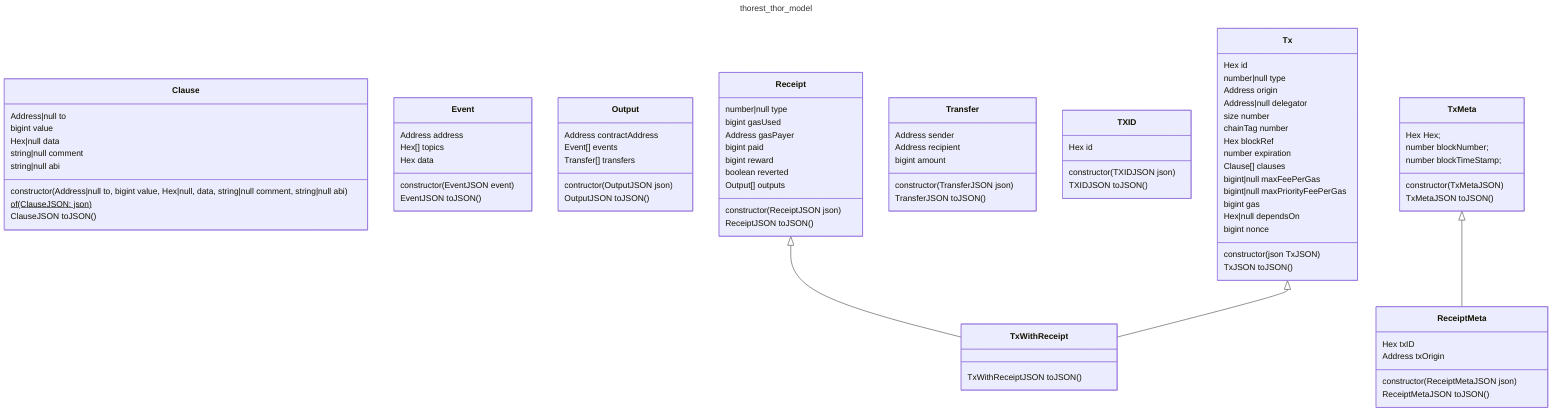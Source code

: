 ---
title: thorest_thor_model
---
classDiagram
    class Clause {
        Address|null to
        bigint value
        Hex|null data
        string|null comment
        string|null abi
        constructor(Address|null to, bigint value, Hex|null, data, string|null comment, string|null abi)
        of(ClauseJSON: json)$
        ClauseJSON toJSON()
    }
    class Event {
        Address address
        Hex[] topics
        Hex data
        constructor(EventJSON event)
        EventJSON toJSON()
    }
    class Output {
        Address contractAddress
        Event[] events
        Transfer[] transfers
        contructor(OutputJSON json)
        OutputJSON toJSON()
    }
    class Receipt {
        number|null type
        bigint gasUsed
        Address gasPayer
        bigint paid
        bigint reward
        boolean reverted
        Output[] outputs
        constructor(ReceiptJSON json)
        ReceiptJSON toJSON()
    }
    class ReceiptMeta {
        Hex txID
        Address txOrigin
        constructor(ReceiptMetaJSON json)
        ReceiptMetaJSON toJSON()
    }
    class Transfer {
        Address sender
        Address recipient
        bigint amount
        constructor(TransferJSON json)
        TransferJSON toJSON()
    }
    class TXID {
        Hex id
        constructor(TXIDJSON json)
        TXIDJSON toJSON()
    }
    class Tx {
        Hex id
        number|null type
        Address origin
        Address|null delegator
        size number
        chainTag number
        Hex blockRef
        number expiration
        Clause[] clauses
        bigint|null maxFeePerGas
        bigint|null maxPriorityFeePerGas
        bigint gas
        Hex|null dependsOn
        bigint nonce
        constructor(json TxJSON)
        TxJSON toJSON()
    }
    class TxMeta {
        Hex Hex;
        number blockNumber;
        number blockTimeStamp;
        constructor(TxMetaJSON)
        TxMetaJSON toJSON()
    }
    class TxWithReceipt {
        TxWithReceiptJSON toJSON()
    }
    Receipt <|-- TxWithReceipt
    Tx <|-- TxWithReceipt
    TxMeta <|-- ReceiptMeta